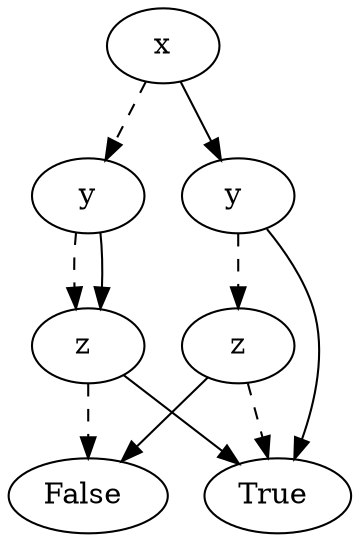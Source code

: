 digraph{
    graph [margin=0];1491992006640[label=x]1491992008240[label="y"]
1491992006640 -> 1491992008240  [style=dashed]
1491992008560[label="z"]
1491992008240 -> 1491992008560  [style=dashed]
1491992004560[label="False"]
1491992008560 -> 1491992004560 [style=dashed]
1491992002800[label="True "]
1491992008560 -> 1491992002800
1491992008560[label="z "]
1491992008240 -> 1491992008560 
1491992008400[label="y "]
1491992006640 -> 1491992008400 
1491992008720[label="z"]
1491992008400 -> 1491992008720  [style=dashed]
1491992002800[label="True"]
1491992008720 -> 1491992002800 [style=dashed]
1491992004560[label="False "]
1491992008720 -> 1491992004560
1491992002800[label="True "]
1491992008400 -> 1491992002800
}